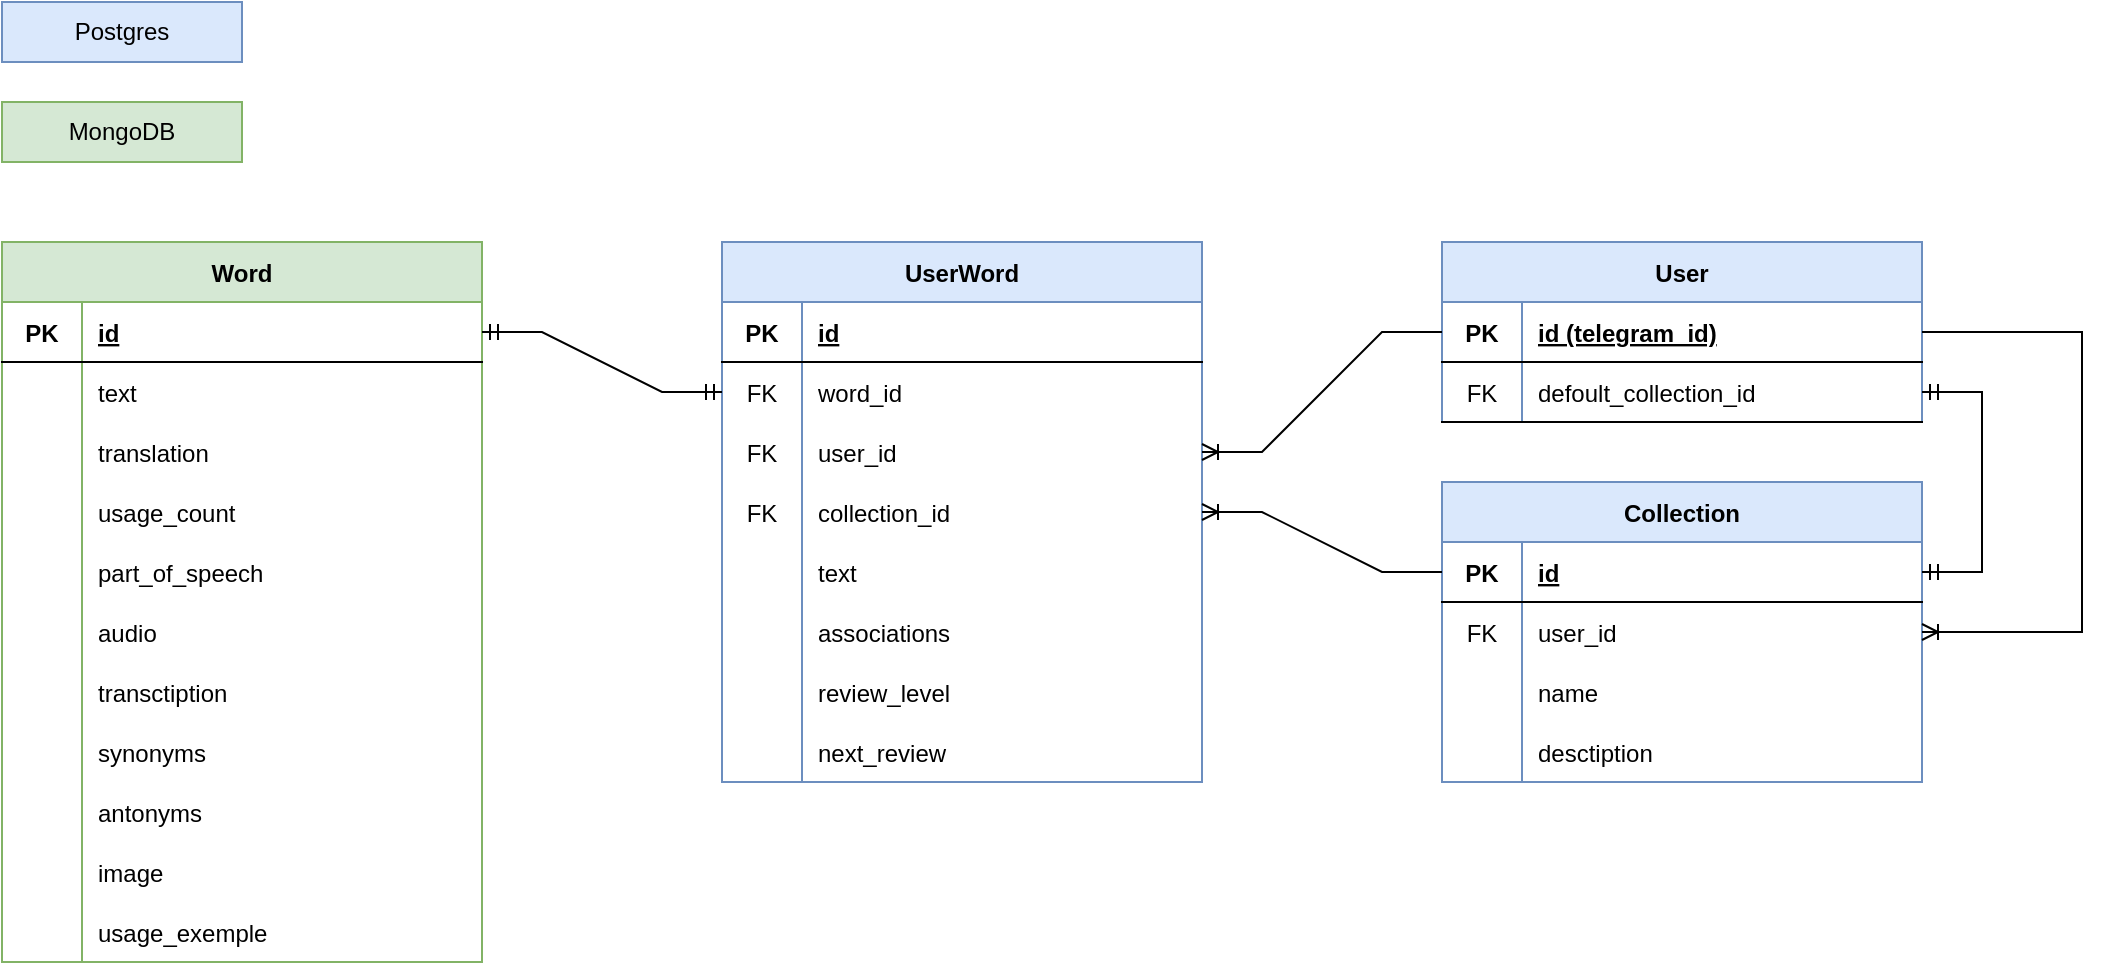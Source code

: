 <mxfile version="26.2.15">
  <diagram id="R2lEEEUBdFMjLlhIrx00" name="Page-1">
    <mxGraphModel dx="1260" dy="567" grid="1" gridSize="10" guides="1" tooltips="1" connect="1" arrows="1" fold="1" page="1" pageScale="1" pageWidth="850" pageHeight="1100" math="0" shadow="0" extFonts="Permanent Marker^https://fonts.googleapis.com/css?family=Permanent+Marker">
      <root>
        <mxCell id="0" />
        <mxCell id="1" parent="0" />
        <mxCell id="C-vyLk0tnHw3VtMMgP7b-23" value="Word" style="shape=table;startSize=30;container=1;collapsible=1;childLayout=tableLayout;fixedRows=1;rowLines=0;fontStyle=1;align=center;resizeLast=1;fillColor=#d5e8d4;strokeColor=#82b366;" parent="1" vertex="1">
          <mxGeometry x="320" y="240" width="240" height="360" as="geometry">
            <mxRectangle x="120" y="120" width="100" height="30" as="alternateBounds" />
          </mxGeometry>
        </mxCell>
        <mxCell id="C-vyLk0tnHw3VtMMgP7b-24" value="" style="shape=partialRectangle;collapsible=0;dropTarget=0;pointerEvents=0;fillColor=none;points=[[0,0.5],[1,0.5]];portConstraint=eastwest;top=0;left=0;right=0;bottom=1;" parent="C-vyLk0tnHw3VtMMgP7b-23" vertex="1">
          <mxGeometry y="30" width="240" height="30" as="geometry" />
        </mxCell>
        <mxCell id="C-vyLk0tnHw3VtMMgP7b-25" value="PK" style="shape=partialRectangle;overflow=hidden;connectable=0;fillColor=none;top=0;left=0;bottom=0;right=0;fontStyle=1;" parent="C-vyLk0tnHw3VtMMgP7b-24" vertex="1">
          <mxGeometry width="40" height="30" as="geometry">
            <mxRectangle width="40" height="30" as="alternateBounds" />
          </mxGeometry>
        </mxCell>
        <mxCell id="C-vyLk0tnHw3VtMMgP7b-26" value="id" style="shape=partialRectangle;overflow=hidden;connectable=0;fillColor=none;top=0;left=0;bottom=0;right=0;align=left;spacingLeft=6;fontStyle=5;" parent="C-vyLk0tnHw3VtMMgP7b-24" vertex="1">
          <mxGeometry x="40" width="200" height="30" as="geometry">
            <mxRectangle width="200" height="30" as="alternateBounds" />
          </mxGeometry>
        </mxCell>
        <mxCell id="C-vyLk0tnHw3VtMMgP7b-27" value="" style="shape=partialRectangle;collapsible=0;dropTarget=0;pointerEvents=0;fillColor=none;points=[[0,0.5],[1,0.5]];portConstraint=eastwest;top=0;left=0;right=0;bottom=0;" parent="C-vyLk0tnHw3VtMMgP7b-23" vertex="1">
          <mxGeometry y="60" width="240" height="30" as="geometry" />
        </mxCell>
        <mxCell id="C-vyLk0tnHw3VtMMgP7b-28" value="" style="shape=partialRectangle;overflow=hidden;connectable=0;fillColor=none;top=0;left=0;bottom=0;right=0;" parent="C-vyLk0tnHw3VtMMgP7b-27" vertex="1">
          <mxGeometry width="40" height="30" as="geometry">
            <mxRectangle width="40" height="30" as="alternateBounds" />
          </mxGeometry>
        </mxCell>
        <mxCell id="C-vyLk0tnHw3VtMMgP7b-29" value="text" style="shape=partialRectangle;overflow=hidden;connectable=0;fillColor=none;top=0;left=0;bottom=0;right=0;align=left;spacingLeft=6;" parent="C-vyLk0tnHw3VtMMgP7b-27" vertex="1">
          <mxGeometry x="40" width="200" height="30" as="geometry">
            <mxRectangle width="200" height="30" as="alternateBounds" />
          </mxGeometry>
        </mxCell>
        <mxCell id="F-sReFvH-4bTbb94XyUP-4" value="" style="shape=partialRectangle;collapsible=0;dropTarget=0;pointerEvents=0;fillColor=none;points=[[0,0.5],[1,0.5]];portConstraint=eastwest;top=0;left=0;right=0;bottom=0;" parent="C-vyLk0tnHw3VtMMgP7b-23" vertex="1">
          <mxGeometry y="90" width="240" height="30" as="geometry" />
        </mxCell>
        <mxCell id="F-sReFvH-4bTbb94XyUP-5" value="" style="shape=partialRectangle;overflow=hidden;connectable=0;fillColor=none;top=0;left=0;bottom=0;right=0;" parent="F-sReFvH-4bTbb94XyUP-4" vertex="1">
          <mxGeometry width="40" height="30" as="geometry">
            <mxRectangle width="40" height="30" as="alternateBounds" />
          </mxGeometry>
        </mxCell>
        <mxCell id="F-sReFvH-4bTbb94XyUP-6" value="translation" style="shape=partialRectangle;overflow=hidden;connectable=0;fillColor=none;top=0;left=0;bottom=0;right=0;align=left;spacingLeft=6;" parent="F-sReFvH-4bTbb94XyUP-4" vertex="1">
          <mxGeometry x="40" width="200" height="30" as="geometry">
            <mxRectangle width="200" height="30" as="alternateBounds" />
          </mxGeometry>
        </mxCell>
        <mxCell id="ywb25JipgvPAhc3oe862-24" style="shape=partialRectangle;collapsible=0;dropTarget=0;pointerEvents=0;fillColor=none;points=[[0,0.5],[1,0.5]];portConstraint=eastwest;top=0;left=0;right=0;bottom=0;" vertex="1" parent="C-vyLk0tnHw3VtMMgP7b-23">
          <mxGeometry y="120" width="240" height="30" as="geometry" />
        </mxCell>
        <mxCell id="ywb25JipgvPAhc3oe862-25" style="shape=partialRectangle;overflow=hidden;connectable=0;fillColor=none;top=0;left=0;bottom=0;right=0;" vertex="1" parent="ywb25JipgvPAhc3oe862-24">
          <mxGeometry width="40" height="30" as="geometry">
            <mxRectangle width="40" height="30" as="alternateBounds" />
          </mxGeometry>
        </mxCell>
        <mxCell id="ywb25JipgvPAhc3oe862-26" value="usage_count" style="shape=partialRectangle;overflow=hidden;connectable=0;fillColor=none;top=0;left=0;bottom=0;right=0;align=left;spacingLeft=6;" vertex="1" parent="ywb25JipgvPAhc3oe862-24">
          <mxGeometry x="40" width="200" height="30" as="geometry">
            <mxRectangle width="200" height="30" as="alternateBounds" />
          </mxGeometry>
        </mxCell>
        <mxCell id="rDy19cfPk4_bz0ccWUAK-1337" style="shape=partialRectangle;collapsible=0;dropTarget=0;pointerEvents=0;fillColor=none;points=[[0,0.5],[1,0.5]];portConstraint=eastwest;top=0;left=0;right=0;bottom=0;" parent="C-vyLk0tnHw3VtMMgP7b-23" vertex="1">
          <mxGeometry y="150" width="240" height="30" as="geometry" />
        </mxCell>
        <mxCell id="rDy19cfPk4_bz0ccWUAK-1338" style="shape=partialRectangle;overflow=hidden;connectable=0;fillColor=none;top=0;left=0;bottom=0;right=0;" parent="rDy19cfPk4_bz0ccWUAK-1337" vertex="1">
          <mxGeometry width="40" height="30" as="geometry">
            <mxRectangle width="40" height="30" as="alternateBounds" />
          </mxGeometry>
        </mxCell>
        <mxCell id="rDy19cfPk4_bz0ccWUAK-1339" value="part_of_speech" style="shape=partialRectangle;overflow=hidden;connectable=0;fillColor=none;top=0;left=0;bottom=0;right=0;align=left;spacingLeft=6;" parent="rDy19cfPk4_bz0ccWUAK-1337" vertex="1">
          <mxGeometry x="40" width="200" height="30" as="geometry">
            <mxRectangle width="200" height="30" as="alternateBounds" />
          </mxGeometry>
        </mxCell>
        <mxCell id="F-sReFvH-4bTbb94XyUP-7" value="" style="shape=partialRectangle;collapsible=0;dropTarget=0;pointerEvents=0;fillColor=none;points=[[0,0.5],[1,0.5]];portConstraint=eastwest;top=0;left=0;right=0;bottom=0;" parent="C-vyLk0tnHw3VtMMgP7b-23" vertex="1">
          <mxGeometry y="180" width="240" height="30" as="geometry" />
        </mxCell>
        <mxCell id="F-sReFvH-4bTbb94XyUP-8" value="" style="shape=partialRectangle;overflow=hidden;connectable=0;fillColor=none;top=0;left=0;bottom=0;right=0;" parent="F-sReFvH-4bTbb94XyUP-7" vertex="1">
          <mxGeometry width="40" height="30" as="geometry">
            <mxRectangle width="40" height="30" as="alternateBounds" />
          </mxGeometry>
        </mxCell>
        <mxCell id="F-sReFvH-4bTbb94XyUP-9" value="audio" style="shape=partialRectangle;overflow=hidden;connectable=0;fillColor=none;top=0;left=0;bottom=0;right=0;align=left;spacingLeft=6;" parent="F-sReFvH-4bTbb94XyUP-7" vertex="1">
          <mxGeometry x="40" width="200" height="30" as="geometry">
            <mxRectangle width="200" height="30" as="alternateBounds" />
          </mxGeometry>
        </mxCell>
        <mxCell id="F-sReFvH-4bTbb94XyUP-1" value="" style="shape=partialRectangle;collapsible=0;dropTarget=0;pointerEvents=0;fillColor=none;points=[[0,0.5],[1,0.5]];portConstraint=eastwest;top=0;left=0;right=0;bottom=0;" parent="C-vyLk0tnHw3VtMMgP7b-23" vertex="1">
          <mxGeometry y="210" width="240" height="30" as="geometry" />
        </mxCell>
        <mxCell id="F-sReFvH-4bTbb94XyUP-2" value="" style="shape=partialRectangle;overflow=hidden;connectable=0;fillColor=none;top=0;left=0;bottom=0;right=0;" parent="F-sReFvH-4bTbb94XyUP-1" vertex="1">
          <mxGeometry width="40" height="30" as="geometry">
            <mxRectangle width="40" height="30" as="alternateBounds" />
          </mxGeometry>
        </mxCell>
        <mxCell id="F-sReFvH-4bTbb94XyUP-3" value="transctiption" style="shape=partialRectangle;overflow=hidden;connectable=0;fillColor=none;top=0;left=0;bottom=0;right=0;align=left;spacingLeft=6;" parent="F-sReFvH-4bTbb94XyUP-1" vertex="1">
          <mxGeometry x="40" width="200" height="30" as="geometry">
            <mxRectangle width="200" height="30" as="alternateBounds" />
          </mxGeometry>
        </mxCell>
        <mxCell id="F-sReFvH-4bTbb94XyUP-49" value="" style="shape=partialRectangle;collapsible=0;dropTarget=0;pointerEvents=0;fillColor=none;points=[[0,0.5],[1,0.5]];portConstraint=eastwest;top=0;left=0;right=0;bottom=0;" parent="C-vyLk0tnHw3VtMMgP7b-23" vertex="1">
          <mxGeometry y="240" width="240" height="30" as="geometry" />
        </mxCell>
        <mxCell id="F-sReFvH-4bTbb94XyUP-50" value="" style="shape=partialRectangle;overflow=hidden;connectable=0;fillColor=none;top=0;left=0;bottom=0;right=0;" parent="F-sReFvH-4bTbb94XyUP-49" vertex="1">
          <mxGeometry width="40" height="30" as="geometry">
            <mxRectangle width="40" height="30" as="alternateBounds" />
          </mxGeometry>
        </mxCell>
        <mxCell id="F-sReFvH-4bTbb94XyUP-51" value="synonyms" style="shape=partialRectangle;overflow=hidden;connectable=0;fillColor=none;top=0;left=0;bottom=0;right=0;align=left;spacingLeft=6;" parent="F-sReFvH-4bTbb94XyUP-49" vertex="1">
          <mxGeometry x="40" width="200" height="30" as="geometry">
            <mxRectangle width="200" height="30" as="alternateBounds" />
          </mxGeometry>
        </mxCell>
        <mxCell id="F-sReFvH-4bTbb94XyUP-52" value="" style="shape=partialRectangle;collapsible=0;dropTarget=0;pointerEvents=0;fillColor=none;points=[[0,0.5],[1,0.5]];portConstraint=eastwest;top=0;left=0;right=0;bottom=0;" parent="C-vyLk0tnHw3VtMMgP7b-23" vertex="1">
          <mxGeometry y="270" width="240" height="30" as="geometry" />
        </mxCell>
        <mxCell id="F-sReFvH-4bTbb94XyUP-53" value="" style="shape=partialRectangle;overflow=hidden;connectable=0;fillColor=none;top=0;left=0;bottom=0;right=0;" parent="F-sReFvH-4bTbb94XyUP-52" vertex="1">
          <mxGeometry width="40" height="30" as="geometry">
            <mxRectangle width="40" height="30" as="alternateBounds" />
          </mxGeometry>
        </mxCell>
        <mxCell id="F-sReFvH-4bTbb94XyUP-54" value="antonyms" style="shape=partialRectangle;overflow=hidden;connectable=0;fillColor=none;top=0;left=0;bottom=0;right=0;align=left;spacingLeft=6;" parent="F-sReFvH-4bTbb94XyUP-52" vertex="1">
          <mxGeometry x="40" width="200" height="30" as="geometry">
            <mxRectangle width="200" height="30" as="alternateBounds" />
          </mxGeometry>
        </mxCell>
        <mxCell id="F-sReFvH-4bTbb94XyUP-55" value="" style="shape=partialRectangle;collapsible=0;dropTarget=0;pointerEvents=0;fillColor=none;points=[[0,0.5],[1,0.5]];portConstraint=eastwest;top=0;left=0;right=0;bottom=0;" parent="C-vyLk0tnHw3VtMMgP7b-23" vertex="1">
          <mxGeometry y="300" width="240" height="30" as="geometry" />
        </mxCell>
        <mxCell id="F-sReFvH-4bTbb94XyUP-56" value="" style="shape=partialRectangle;overflow=hidden;connectable=0;fillColor=none;top=0;left=0;bottom=0;right=0;" parent="F-sReFvH-4bTbb94XyUP-55" vertex="1">
          <mxGeometry width="40" height="30" as="geometry">
            <mxRectangle width="40" height="30" as="alternateBounds" />
          </mxGeometry>
        </mxCell>
        <mxCell id="F-sReFvH-4bTbb94XyUP-57" value="image" style="shape=partialRectangle;overflow=hidden;connectable=0;fillColor=none;top=0;left=0;bottom=0;right=0;align=left;spacingLeft=6;" parent="F-sReFvH-4bTbb94XyUP-55" vertex="1">
          <mxGeometry x="40" width="200" height="30" as="geometry">
            <mxRectangle width="200" height="30" as="alternateBounds" />
          </mxGeometry>
        </mxCell>
        <mxCell id="F-sReFvH-4bTbb94XyUP-58" value="" style="shape=partialRectangle;collapsible=0;dropTarget=0;pointerEvents=0;fillColor=none;points=[[0,0.5],[1,0.5]];portConstraint=eastwest;top=0;left=0;right=0;bottom=0;" parent="C-vyLk0tnHw3VtMMgP7b-23" vertex="1">
          <mxGeometry y="330" width="240" height="30" as="geometry" />
        </mxCell>
        <mxCell id="F-sReFvH-4bTbb94XyUP-59" value="" style="shape=partialRectangle;overflow=hidden;connectable=0;fillColor=none;top=0;left=0;bottom=0;right=0;" parent="F-sReFvH-4bTbb94XyUP-58" vertex="1">
          <mxGeometry width="40" height="30" as="geometry">
            <mxRectangle width="40" height="30" as="alternateBounds" />
          </mxGeometry>
        </mxCell>
        <mxCell id="F-sReFvH-4bTbb94XyUP-60" value="usage_exemple" style="shape=partialRectangle;overflow=hidden;connectable=0;fillColor=none;top=0;left=0;bottom=0;right=0;align=left;spacingLeft=6;" parent="F-sReFvH-4bTbb94XyUP-58" vertex="1">
          <mxGeometry x="40" width="200" height="30" as="geometry">
            <mxRectangle width="200" height="30" as="alternateBounds" />
          </mxGeometry>
        </mxCell>
        <mxCell id="F-sReFvH-4bTbb94XyUP-32" value="User" style="shape=table;startSize=30;container=1;collapsible=1;childLayout=tableLayout;fixedRows=1;rowLines=0;fontStyle=1;align=center;resizeLast=1;fillColor=#dae8fc;strokeColor=#6c8ebf;" parent="1" vertex="1">
          <mxGeometry x="1040" y="240" width="240" height="90" as="geometry">
            <mxRectangle x="120" y="120" width="100" height="30" as="alternateBounds" />
          </mxGeometry>
        </mxCell>
        <mxCell id="F-sReFvH-4bTbb94XyUP-33" value="" style="shape=partialRectangle;collapsible=0;dropTarget=0;pointerEvents=0;fillColor=none;points=[[0,0.5],[1,0.5]];portConstraint=eastwest;top=0;left=0;right=0;bottom=1;" parent="F-sReFvH-4bTbb94XyUP-32" vertex="1">
          <mxGeometry y="30" width="240" height="30" as="geometry" />
        </mxCell>
        <mxCell id="F-sReFvH-4bTbb94XyUP-34" value="PK" style="shape=partialRectangle;overflow=hidden;connectable=0;fillColor=none;top=0;left=0;bottom=0;right=0;fontStyle=1;" parent="F-sReFvH-4bTbb94XyUP-33" vertex="1">
          <mxGeometry width="40" height="30" as="geometry">
            <mxRectangle width="40" height="30" as="alternateBounds" />
          </mxGeometry>
        </mxCell>
        <mxCell id="F-sReFvH-4bTbb94XyUP-35" value="id (telegram_id)" style="shape=partialRectangle;overflow=hidden;connectable=0;fillColor=none;top=0;left=0;bottom=0;right=0;align=left;spacingLeft=6;fontStyle=5;" parent="F-sReFvH-4bTbb94XyUP-33" vertex="1">
          <mxGeometry x="40" width="200" height="30" as="geometry">
            <mxRectangle width="200" height="30" as="alternateBounds" />
          </mxGeometry>
        </mxCell>
        <mxCell id="ywb25JipgvPAhc3oe862-85" style="shape=partialRectangle;collapsible=0;dropTarget=0;pointerEvents=0;fillColor=none;points=[[0,0.5],[1,0.5]];portConstraint=eastwest;top=0;left=0;right=0;bottom=1;" vertex="1" parent="F-sReFvH-4bTbb94XyUP-32">
          <mxGeometry y="60" width="240" height="30" as="geometry" />
        </mxCell>
        <mxCell id="ywb25JipgvPAhc3oe862-86" value="FK" style="shape=partialRectangle;overflow=hidden;connectable=0;fillColor=none;top=0;left=0;bottom=0;right=0;fontStyle=0;" vertex="1" parent="ywb25JipgvPAhc3oe862-85">
          <mxGeometry width="40" height="30" as="geometry">
            <mxRectangle width="40" height="30" as="alternateBounds" />
          </mxGeometry>
        </mxCell>
        <mxCell id="ywb25JipgvPAhc3oe862-87" value="defoult_collection_id" style="shape=partialRectangle;overflow=hidden;connectable=0;fillColor=none;top=0;left=0;bottom=0;right=0;align=left;spacingLeft=6;fontStyle=0;" vertex="1" parent="ywb25JipgvPAhc3oe862-85">
          <mxGeometry x="40" width="200" height="30" as="geometry">
            <mxRectangle width="200" height="30" as="alternateBounds" />
          </mxGeometry>
        </mxCell>
        <mxCell id="F-sReFvH-4bTbb94XyUP-48" style="edgeStyle=orthogonalEdgeStyle;rounded=0;orthogonalLoop=1;jettySize=auto;html=1;exitX=1;exitY=0.5;exitDx=0;exitDy=0;" parent="1" target="F-sReFvH-4bTbb94XyUP-33" edge="1">
          <mxGeometry relative="1" as="geometry" />
        </mxCell>
        <mxCell id="rDy19cfPk4_bz0ccWUAK-1" value="Collection" style="shape=table;startSize=30;container=1;collapsible=1;childLayout=tableLayout;fixedRows=1;rowLines=0;fontStyle=1;align=center;resizeLast=1;fillColor=#dae8fc;strokeColor=#6c8ebf;" parent="1" vertex="1">
          <mxGeometry x="1040" y="360" width="240" height="150" as="geometry">
            <mxRectangle x="850" y="80" width="100" height="30" as="alternateBounds" />
          </mxGeometry>
        </mxCell>
        <mxCell id="rDy19cfPk4_bz0ccWUAK-2" value="" style="shape=partialRectangle;collapsible=0;dropTarget=0;pointerEvents=0;fillColor=none;points=[[0,0.5],[1,0.5]];portConstraint=eastwest;top=0;left=0;right=0;bottom=1;" parent="rDy19cfPk4_bz0ccWUAK-1" vertex="1">
          <mxGeometry y="30" width="240" height="30" as="geometry" />
        </mxCell>
        <mxCell id="rDy19cfPk4_bz0ccWUAK-3" value="PK" style="shape=partialRectangle;overflow=hidden;connectable=0;fillColor=none;top=0;left=0;bottom=0;right=0;fontStyle=1;" parent="rDy19cfPk4_bz0ccWUAK-2" vertex="1">
          <mxGeometry width="40" height="30" as="geometry">
            <mxRectangle width="40" height="30" as="alternateBounds" />
          </mxGeometry>
        </mxCell>
        <mxCell id="rDy19cfPk4_bz0ccWUAK-4" value="id" style="shape=partialRectangle;overflow=hidden;connectable=0;fillColor=none;top=0;left=0;bottom=0;right=0;align=left;spacingLeft=6;fontStyle=5;" parent="rDy19cfPk4_bz0ccWUAK-2" vertex="1">
          <mxGeometry x="40" width="200" height="30" as="geometry">
            <mxRectangle width="200" height="30" as="alternateBounds" />
          </mxGeometry>
        </mxCell>
        <mxCell id="ywb25JipgvPAhc3oe862-16" style="shape=partialRectangle;collapsible=0;dropTarget=0;pointerEvents=0;fillColor=none;points=[[0,0.5],[1,0.5]];portConstraint=eastwest;top=0;left=0;right=0;bottom=0;" vertex="1" parent="rDy19cfPk4_bz0ccWUAK-1">
          <mxGeometry y="60" width="240" height="30" as="geometry" />
        </mxCell>
        <mxCell id="ywb25JipgvPAhc3oe862-17" value="FK" style="shape=partialRectangle;overflow=hidden;connectable=0;fillColor=none;top=0;left=0;bottom=0;right=0;" vertex="1" parent="ywb25JipgvPAhc3oe862-16">
          <mxGeometry width="40" height="30" as="geometry">
            <mxRectangle width="40" height="30" as="alternateBounds" />
          </mxGeometry>
        </mxCell>
        <mxCell id="ywb25JipgvPAhc3oe862-18" value="user_id" style="shape=partialRectangle;overflow=hidden;connectable=0;fillColor=none;top=0;left=0;bottom=0;right=0;align=left;spacingLeft=6;" vertex="1" parent="ywb25JipgvPAhc3oe862-16">
          <mxGeometry x="40" width="200" height="30" as="geometry">
            <mxRectangle width="200" height="30" as="alternateBounds" />
          </mxGeometry>
        </mxCell>
        <mxCell id="rDy19cfPk4_bz0ccWUAK-5" value="" style="shape=partialRectangle;collapsible=0;dropTarget=0;pointerEvents=0;fillColor=none;points=[[0,0.5],[1,0.5]];portConstraint=eastwest;top=0;left=0;right=0;bottom=0;" parent="rDy19cfPk4_bz0ccWUAK-1" vertex="1">
          <mxGeometry y="90" width="240" height="30" as="geometry" />
        </mxCell>
        <mxCell id="rDy19cfPk4_bz0ccWUAK-6" value="" style="shape=partialRectangle;overflow=hidden;connectable=0;fillColor=none;top=0;left=0;bottom=0;right=0;" parent="rDy19cfPk4_bz0ccWUAK-5" vertex="1">
          <mxGeometry width="40" height="30" as="geometry">
            <mxRectangle width="40" height="30" as="alternateBounds" />
          </mxGeometry>
        </mxCell>
        <mxCell id="rDy19cfPk4_bz0ccWUAK-7" value="name" style="shape=partialRectangle;overflow=hidden;connectable=0;fillColor=none;top=0;left=0;bottom=0;right=0;align=left;spacingLeft=6;" parent="rDy19cfPk4_bz0ccWUAK-5" vertex="1">
          <mxGeometry x="40" width="200" height="30" as="geometry">
            <mxRectangle width="200" height="30" as="alternateBounds" />
          </mxGeometry>
        </mxCell>
        <mxCell id="rDy19cfPk4_bz0ccWUAK-1334" style="shape=partialRectangle;collapsible=0;dropTarget=0;pointerEvents=0;fillColor=none;points=[[0,0.5],[1,0.5]];portConstraint=eastwest;top=0;left=0;right=0;bottom=0;" parent="rDy19cfPk4_bz0ccWUAK-1" vertex="1">
          <mxGeometry y="120" width="240" height="30" as="geometry" />
        </mxCell>
        <mxCell id="rDy19cfPk4_bz0ccWUAK-1335" style="shape=partialRectangle;overflow=hidden;connectable=0;fillColor=none;top=0;left=0;bottom=0;right=0;" parent="rDy19cfPk4_bz0ccWUAK-1334" vertex="1">
          <mxGeometry width="40" height="30" as="geometry">
            <mxRectangle width="40" height="30" as="alternateBounds" />
          </mxGeometry>
        </mxCell>
        <mxCell id="rDy19cfPk4_bz0ccWUAK-1336" value="desctiption" style="shape=partialRectangle;overflow=hidden;connectable=0;fillColor=none;top=0;left=0;bottom=0;right=0;align=left;spacingLeft=6;" parent="rDy19cfPk4_bz0ccWUAK-1334" vertex="1">
          <mxGeometry x="40" width="200" height="30" as="geometry">
            <mxRectangle width="200" height="30" as="alternateBounds" />
          </mxGeometry>
        </mxCell>
        <mxCell id="rDy19cfPk4_bz0ccWUAK-738" value="UserWord" style="shape=table;startSize=30;container=1;collapsible=1;childLayout=tableLayout;fixedRows=1;rowLines=0;fontStyle=1;align=center;resizeLast=1;fillColor=#dae8fc;strokeColor=#6c8ebf;" parent="1" vertex="1">
          <mxGeometry x="680" y="240" width="240" height="270" as="geometry">
            <mxRectangle x="120" y="120" width="100" height="30" as="alternateBounds" />
          </mxGeometry>
        </mxCell>
        <mxCell id="rDy19cfPk4_bz0ccWUAK-739" value="" style="shape=partialRectangle;collapsible=0;dropTarget=0;pointerEvents=0;fillColor=none;points=[[0,0.5],[1,0.5]];portConstraint=eastwest;top=0;left=0;right=0;bottom=1;" parent="rDy19cfPk4_bz0ccWUAK-738" vertex="1">
          <mxGeometry y="30" width="240" height="30" as="geometry" />
        </mxCell>
        <mxCell id="rDy19cfPk4_bz0ccWUAK-740" value="PK" style="shape=partialRectangle;overflow=hidden;connectable=0;fillColor=none;top=0;left=0;bottom=0;right=0;fontStyle=1;" parent="rDy19cfPk4_bz0ccWUAK-739" vertex="1">
          <mxGeometry width="40.0" height="30" as="geometry">
            <mxRectangle width="40.0" height="30" as="alternateBounds" />
          </mxGeometry>
        </mxCell>
        <mxCell id="rDy19cfPk4_bz0ccWUAK-741" value="id" style="shape=partialRectangle;overflow=hidden;connectable=0;fillColor=none;top=0;left=0;bottom=0;right=0;align=left;spacingLeft=6;fontStyle=5;" parent="rDy19cfPk4_bz0ccWUAK-739" vertex="1">
          <mxGeometry x="40.0" width="200.0" height="30" as="geometry">
            <mxRectangle width="200.0" height="30" as="alternateBounds" />
          </mxGeometry>
        </mxCell>
        <mxCell id="rDy19cfPk4_bz0ccWUAK-742" value="" style="shape=partialRectangle;collapsible=0;dropTarget=0;pointerEvents=0;fillColor=none;points=[[0,0.5],[1,0.5]];portConstraint=eastwest;top=0;left=0;right=0;bottom=0;" parent="rDy19cfPk4_bz0ccWUAK-738" vertex="1">
          <mxGeometry y="60" width="240" height="30" as="geometry" />
        </mxCell>
        <mxCell id="rDy19cfPk4_bz0ccWUAK-743" value="FK" style="shape=partialRectangle;overflow=hidden;connectable=0;fillColor=none;top=0;left=0;bottom=0;right=0;" parent="rDy19cfPk4_bz0ccWUAK-742" vertex="1">
          <mxGeometry width="40.0" height="30" as="geometry">
            <mxRectangle width="40.0" height="30" as="alternateBounds" />
          </mxGeometry>
        </mxCell>
        <mxCell id="rDy19cfPk4_bz0ccWUAK-744" value="word_id" style="shape=partialRectangle;overflow=hidden;connectable=0;fillColor=none;top=0;left=0;bottom=0;right=0;align=left;spacingLeft=6;" parent="rDy19cfPk4_bz0ccWUAK-742" vertex="1">
          <mxGeometry x="40.0" width="200.0" height="30" as="geometry">
            <mxRectangle width="200.0" height="30" as="alternateBounds" />
          </mxGeometry>
        </mxCell>
        <mxCell id="ywb25JipgvPAhc3oe862-20" style="shape=partialRectangle;collapsible=0;dropTarget=0;pointerEvents=0;fillColor=none;points=[[0,0.5],[1,0.5]];portConstraint=eastwest;top=0;left=0;right=0;bottom=0;" vertex="1" parent="rDy19cfPk4_bz0ccWUAK-738">
          <mxGeometry y="90" width="240" height="30" as="geometry" />
        </mxCell>
        <mxCell id="ywb25JipgvPAhc3oe862-21" value="FK" style="shape=partialRectangle;overflow=hidden;connectable=0;fillColor=none;top=0;left=0;bottom=0;right=0;" vertex="1" parent="ywb25JipgvPAhc3oe862-20">
          <mxGeometry width="40.0" height="30" as="geometry">
            <mxRectangle width="40.0" height="30" as="alternateBounds" />
          </mxGeometry>
        </mxCell>
        <mxCell id="ywb25JipgvPAhc3oe862-22" value="user_id" style="shape=partialRectangle;overflow=hidden;connectable=0;fillColor=none;top=0;left=0;bottom=0;right=0;align=left;spacingLeft=6;" vertex="1" parent="ywb25JipgvPAhc3oe862-20">
          <mxGeometry x="40.0" width="200.0" height="30" as="geometry">
            <mxRectangle width="200.0" height="30" as="alternateBounds" />
          </mxGeometry>
        </mxCell>
        <mxCell id="rDy19cfPk4_bz0ccWUAK-751" style="shape=partialRectangle;collapsible=0;dropTarget=0;pointerEvents=0;fillColor=none;points=[[0,0.5],[1,0.5]];portConstraint=eastwest;top=0;left=0;right=0;bottom=0;" parent="rDy19cfPk4_bz0ccWUAK-738" vertex="1">
          <mxGeometry y="120" width="240" height="30" as="geometry" />
        </mxCell>
        <mxCell id="rDy19cfPk4_bz0ccWUAK-752" value="FK" style="shape=partialRectangle;overflow=hidden;connectable=0;fillColor=none;top=0;left=0;bottom=0;right=0;" parent="rDy19cfPk4_bz0ccWUAK-751" vertex="1">
          <mxGeometry width="40.0" height="30" as="geometry">
            <mxRectangle width="40.0" height="30" as="alternateBounds" />
          </mxGeometry>
        </mxCell>
        <mxCell id="rDy19cfPk4_bz0ccWUAK-753" value="collection_id" style="shape=partialRectangle;overflow=hidden;connectable=0;fillColor=none;top=0;left=0;bottom=0;right=0;align=left;spacingLeft=6;" parent="rDy19cfPk4_bz0ccWUAK-751" vertex="1">
          <mxGeometry x="40.0" width="200.0" height="30" as="geometry">
            <mxRectangle width="200.0" height="30" as="alternateBounds" />
          </mxGeometry>
        </mxCell>
        <mxCell id="ywb25JipgvPAhc3oe862-32" style="shape=partialRectangle;collapsible=0;dropTarget=0;pointerEvents=0;fillColor=none;points=[[0,0.5],[1,0.5]];portConstraint=eastwest;top=0;left=0;right=0;bottom=0;" vertex="1" parent="rDy19cfPk4_bz0ccWUAK-738">
          <mxGeometry y="150" width="240" height="30" as="geometry" />
        </mxCell>
        <mxCell id="ywb25JipgvPAhc3oe862-33" style="shape=partialRectangle;overflow=hidden;connectable=0;fillColor=none;top=0;left=0;bottom=0;right=0;" vertex="1" parent="ywb25JipgvPAhc3oe862-32">
          <mxGeometry width="40.0" height="30" as="geometry">
            <mxRectangle width="40.0" height="30" as="alternateBounds" />
          </mxGeometry>
        </mxCell>
        <mxCell id="ywb25JipgvPAhc3oe862-34" value="text" style="shape=partialRectangle;overflow=hidden;connectable=0;fillColor=none;top=0;left=0;bottom=0;right=0;align=left;spacingLeft=6;" vertex="1" parent="ywb25JipgvPAhc3oe862-32">
          <mxGeometry x="40.0" width="200.0" height="30" as="geometry">
            <mxRectangle width="200.0" height="30" as="alternateBounds" />
          </mxGeometry>
        </mxCell>
        <mxCell id="rDy19cfPk4_bz0ccWUAK-745" value="" style="shape=partialRectangle;collapsible=0;dropTarget=0;pointerEvents=0;fillColor=none;points=[[0,0.5],[1,0.5]];portConstraint=eastwest;top=0;left=0;right=0;bottom=0;" parent="rDy19cfPk4_bz0ccWUAK-738" vertex="1">
          <mxGeometry y="180" width="240" height="30" as="geometry" />
        </mxCell>
        <mxCell id="rDy19cfPk4_bz0ccWUAK-746" value="" style="shape=partialRectangle;overflow=hidden;connectable=0;fillColor=none;top=0;left=0;bottom=0;right=0;" parent="rDy19cfPk4_bz0ccWUAK-745" vertex="1">
          <mxGeometry width="40.0" height="30" as="geometry">
            <mxRectangle width="40.0" height="30" as="alternateBounds" />
          </mxGeometry>
        </mxCell>
        <mxCell id="rDy19cfPk4_bz0ccWUAK-747" value="associations" style="shape=partialRectangle;overflow=hidden;connectable=0;fillColor=none;top=0;left=0;bottom=0;right=0;align=left;spacingLeft=6;" parent="rDy19cfPk4_bz0ccWUAK-745" vertex="1">
          <mxGeometry x="40.0" width="200.0" height="30" as="geometry">
            <mxRectangle width="200.0" height="30" as="alternateBounds" />
          </mxGeometry>
        </mxCell>
        <mxCell id="rDy19cfPk4_bz0ccWUAK-748" value="" style="shape=partialRectangle;collapsible=0;dropTarget=0;pointerEvents=0;fillColor=none;points=[[0,0.5],[1,0.5]];portConstraint=eastwest;top=0;left=0;right=0;bottom=0;" parent="rDy19cfPk4_bz0ccWUAK-738" vertex="1">
          <mxGeometry y="210" width="240" height="30" as="geometry" />
        </mxCell>
        <mxCell id="rDy19cfPk4_bz0ccWUAK-749" value="" style="shape=partialRectangle;overflow=hidden;connectable=0;fillColor=none;top=0;left=0;bottom=0;right=0;" parent="rDy19cfPk4_bz0ccWUAK-748" vertex="1">
          <mxGeometry width="40.0" height="30" as="geometry">
            <mxRectangle width="40.0" height="30" as="alternateBounds" />
          </mxGeometry>
        </mxCell>
        <mxCell id="rDy19cfPk4_bz0ccWUAK-750" value="review_level" style="shape=partialRectangle;overflow=hidden;connectable=0;fillColor=none;top=0;left=0;bottom=0;right=0;align=left;spacingLeft=6;" parent="rDy19cfPk4_bz0ccWUAK-748" vertex="1">
          <mxGeometry x="40.0" width="200.0" height="30" as="geometry">
            <mxRectangle width="200.0" height="30" as="alternateBounds" />
          </mxGeometry>
        </mxCell>
        <mxCell id="ywb25JipgvPAhc3oe862-82" style="shape=partialRectangle;collapsible=0;dropTarget=0;pointerEvents=0;fillColor=none;points=[[0,0.5],[1,0.5]];portConstraint=eastwest;top=0;left=0;right=0;bottom=0;" vertex="1" parent="rDy19cfPk4_bz0ccWUAK-738">
          <mxGeometry y="240" width="240" height="30" as="geometry" />
        </mxCell>
        <mxCell id="ywb25JipgvPAhc3oe862-83" style="shape=partialRectangle;overflow=hidden;connectable=0;fillColor=none;top=0;left=0;bottom=0;right=0;" vertex="1" parent="ywb25JipgvPAhc3oe862-82">
          <mxGeometry width="40.0" height="30" as="geometry">
            <mxRectangle width="40.0" height="30" as="alternateBounds" />
          </mxGeometry>
        </mxCell>
        <mxCell id="ywb25JipgvPAhc3oe862-84" value="next_review" style="shape=partialRectangle;overflow=hidden;connectable=0;fillColor=none;top=0;left=0;bottom=0;right=0;align=left;spacingLeft=6;" vertex="1" parent="ywb25JipgvPAhc3oe862-82">
          <mxGeometry x="40.0" width="200.0" height="30" as="geometry">
            <mxRectangle width="200.0" height="30" as="alternateBounds" />
          </mxGeometry>
        </mxCell>
        <mxCell id="rDy19cfPk4_bz0ccWUAK-992" value="" style="edgeStyle=entityRelationEdgeStyle;fontSize=12;html=1;endArrow=ERoneToMany;rounded=0;" parent="1" source="rDy19cfPk4_bz0ccWUAK-2" target="rDy19cfPk4_bz0ccWUAK-751" edge="1">
          <mxGeometry width="100" height="100" relative="1" as="geometry">
            <mxPoint x="980" y="520" as="sourcePoint" />
            <mxPoint x="1080" y="420" as="targetPoint" />
          </mxGeometry>
        </mxCell>
        <mxCell id="rDy19cfPk4_bz0ccWUAK-993" value="" style="edgeStyle=entityRelationEdgeStyle;fontSize=12;html=1;endArrow=ERmandOne;startArrow=ERmandOne;rounded=0;" parent="1" source="C-vyLk0tnHw3VtMMgP7b-24" target="rDy19cfPk4_bz0ccWUAK-742" edge="1">
          <mxGeometry width="100" height="100" relative="1" as="geometry">
            <mxPoint x="620" y="410" as="sourcePoint" />
            <mxPoint x="720" y="310" as="targetPoint" />
          </mxGeometry>
        </mxCell>
        <mxCell id="ywb25JipgvPAhc3oe862-27" value="" style="edgeStyle=elbowEdgeStyle;fontSize=12;html=1;endArrow=ERoneToMany;rounded=0;" edge="1" parent="1" source="F-sReFvH-4bTbb94XyUP-33" target="ywb25JipgvPAhc3oe862-16">
          <mxGeometry width="100" height="100" relative="1" as="geometry">
            <mxPoint x="1510" y="330" as="sourcePoint" />
            <mxPoint x="1370" y="390" as="targetPoint" />
            <Array as="points">
              <mxPoint x="1360" y="370" />
            </Array>
          </mxGeometry>
        </mxCell>
        <mxCell id="ywb25JipgvPAhc3oe862-31" value="" style="edgeStyle=entityRelationEdgeStyle;fontSize=12;html=1;endArrow=ERoneToMany;rounded=0;" edge="1" parent="1" source="F-sReFvH-4bTbb94XyUP-33" target="ywb25JipgvPAhc3oe862-20">
          <mxGeometry width="100" height="100" relative="1" as="geometry">
            <mxPoint x="1000" y="290" as="sourcePoint" />
            <mxPoint x="940" y="385" as="targetPoint" />
          </mxGeometry>
        </mxCell>
        <mxCell id="ywb25JipgvPAhc3oe862-80" value="MongoDB" style="rounded=0;whiteSpace=wrap;html=1;fillColor=#d5e8d4;strokeColor=#82b366;" vertex="1" parent="1">
          <mxGeometry x="320" y="170" width="120" height="30" as="geometry" />
        </mxCell>
        <mxCell id="ywb25JipgvPAhc3oe862-81" value="Postgres" style="rounded=0;whiteSpace=wrap;html=1;fillColor=#dae8fc;strokeColor=#6c8ebf;" vertex="1" parent="1">
          <mxGeometry x="320" y="120" width="120" height="30" as="geometry" />
        </mxCell>
        <mxCell id="ywb25JipgvPAhc3oe862-88" value="" style="edgeStyle=entityRelationEdgeStyle;fontSize=12;html=1;endArrow=ERmandOne;startArrow=ERmandOne;rounded=0;" edge="1" parent="1" source="rDy19cfPk4_bz0ccWUAK-2" target="ywb25JipgvPAhc3oe862-85">
          <mxGeometry width="100" height="100" relative="1" as="geometry">
            <mxPoint x="940" y="140" as="sourcePoint" />
            <mxPoint x="1060" y="170" as="targetPoint" />
          </mxGeometry>
        </mxCell>
      </root>
    </mxGraphModel>
  </diagram>
</mxfile>
